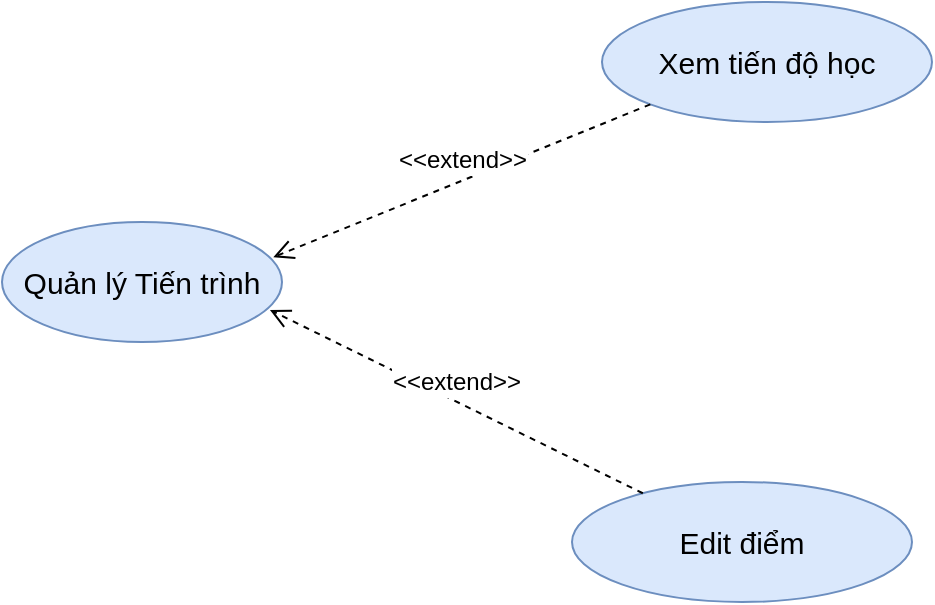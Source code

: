 <mxfile version="16.5.6" type="device"><diagram id="6cfcN-76DtocYpnijIUl" name="Page-1"><mxGraphModel dx="1038" dy="588" grid="1" gridSize="10" guides="1" tooltips="1" connect="1" arrows="1" fold="1" page="1" pageScale="1" pageWidth="850" pageHeight="1100" math="0" shadow="0"><root><mxCell id="0"/><mxCell id="1" parent="0"/><mxCell id="EgvladDOk30NKC7SnpCp-1" value="&lt;font style=&quot;font-size: 15px&quot;&gt;Quản lý Tiến trình&lt;/font&gt;" style="ellipse;whiteSpace=wrap;html=1;fillColor=#dae8fc;strokeColor=#6c8ebf;" vertex="1" parent="1"><mxGeometry x="210" y="210" width="140" height="60" as="geometry"/></mxCell><mxCell id="EgvladDOk30NKC7SnpCp-2" value="&lt;font style=&quot;font-size: 15px&quot;&gt;Xem tiến độ học&lt;/font&gt;" style="ellipse;whiteSpace=wrap;html=1;fillColor=#dae8fc;strokeColor=#6c8ebf;" vertex="1" parent="1"><mxGeometry x="510" y="100" width="165" height="60" as="geometry"/></mxCell><mxCell id="EgvladDOk30NKC7SnpCp-3" value="&lt;span style=&quot;font-size: 15px&quot;&gt;Edit điểm&lt;/span&gt;" style="ellipse;whiteSpace=wrap;html=1;fillColor=#dae8fc;strokeColor=#6c8ebf;" vertex="1" parent="1"><mxGeometry x="495" y="340" width="170" height="60" as="geometry"/></mxCell><mxCell id="EgvladDOk30NKC7SnpCp-4" value="&lt;font style=&quot;font-size: 12px&quot;&gt;&amp;lt;&amp;lt;extend&amp;gt;&amp;gt;&lt;/font&gt;" style="html=1;verticalAlign=bottom;endArrow=open;dashed=1;endSize=8;rounded=0;fontSize=15;exitX=0;exitY=1;exitDx=0;exitDy=0;entryX=0.969;entryY=0.293;entryDx=0;entryDy=0;entryPerimeter=0;" edge="1" parent="1" source="EgvladDOk30NKC7SnpCp-2" target="EgvladDOk30NKC7SnpCp-1"><mxGeometry relative="1" as="geometry"><mxPoint x="575" y="310" as="sourcePoint"/><mxPoint x="495" y="310" as="targetPoint"/></mxGeometry></mxCell><mxCell id="EgvladDOk30NKC7SnpCp-5" value="&lt;font style=&quot;font-size: 12px&quot;&gt;&amp;lt;&amp;lt;extend&amp;gt;&amp;gt;&lt;/font&gt;" style="html=1;verticalAlign=bottom;endArrow=open;dashed=1;endSize=8;rounded=0;fontSize=15;entryX=0.957;entryY=0.733;entryDx=0;entryDy=0;entryPerimeter=0;" edge="1" parent="1" source="EgvladDOk30NKC7SnpCp-3" target="EgvladDOk30NKC7SnpCp-1"><mxGeometry relative="1" as="geometry"><mxPoint x="525.503" y="161.213" as="sourcePoint"/><mxPoint x="360.66" y="247.58" as="targetPoint"/></mxGeometry></mxCell></root></mxGraphModel></diagram></mxfile>